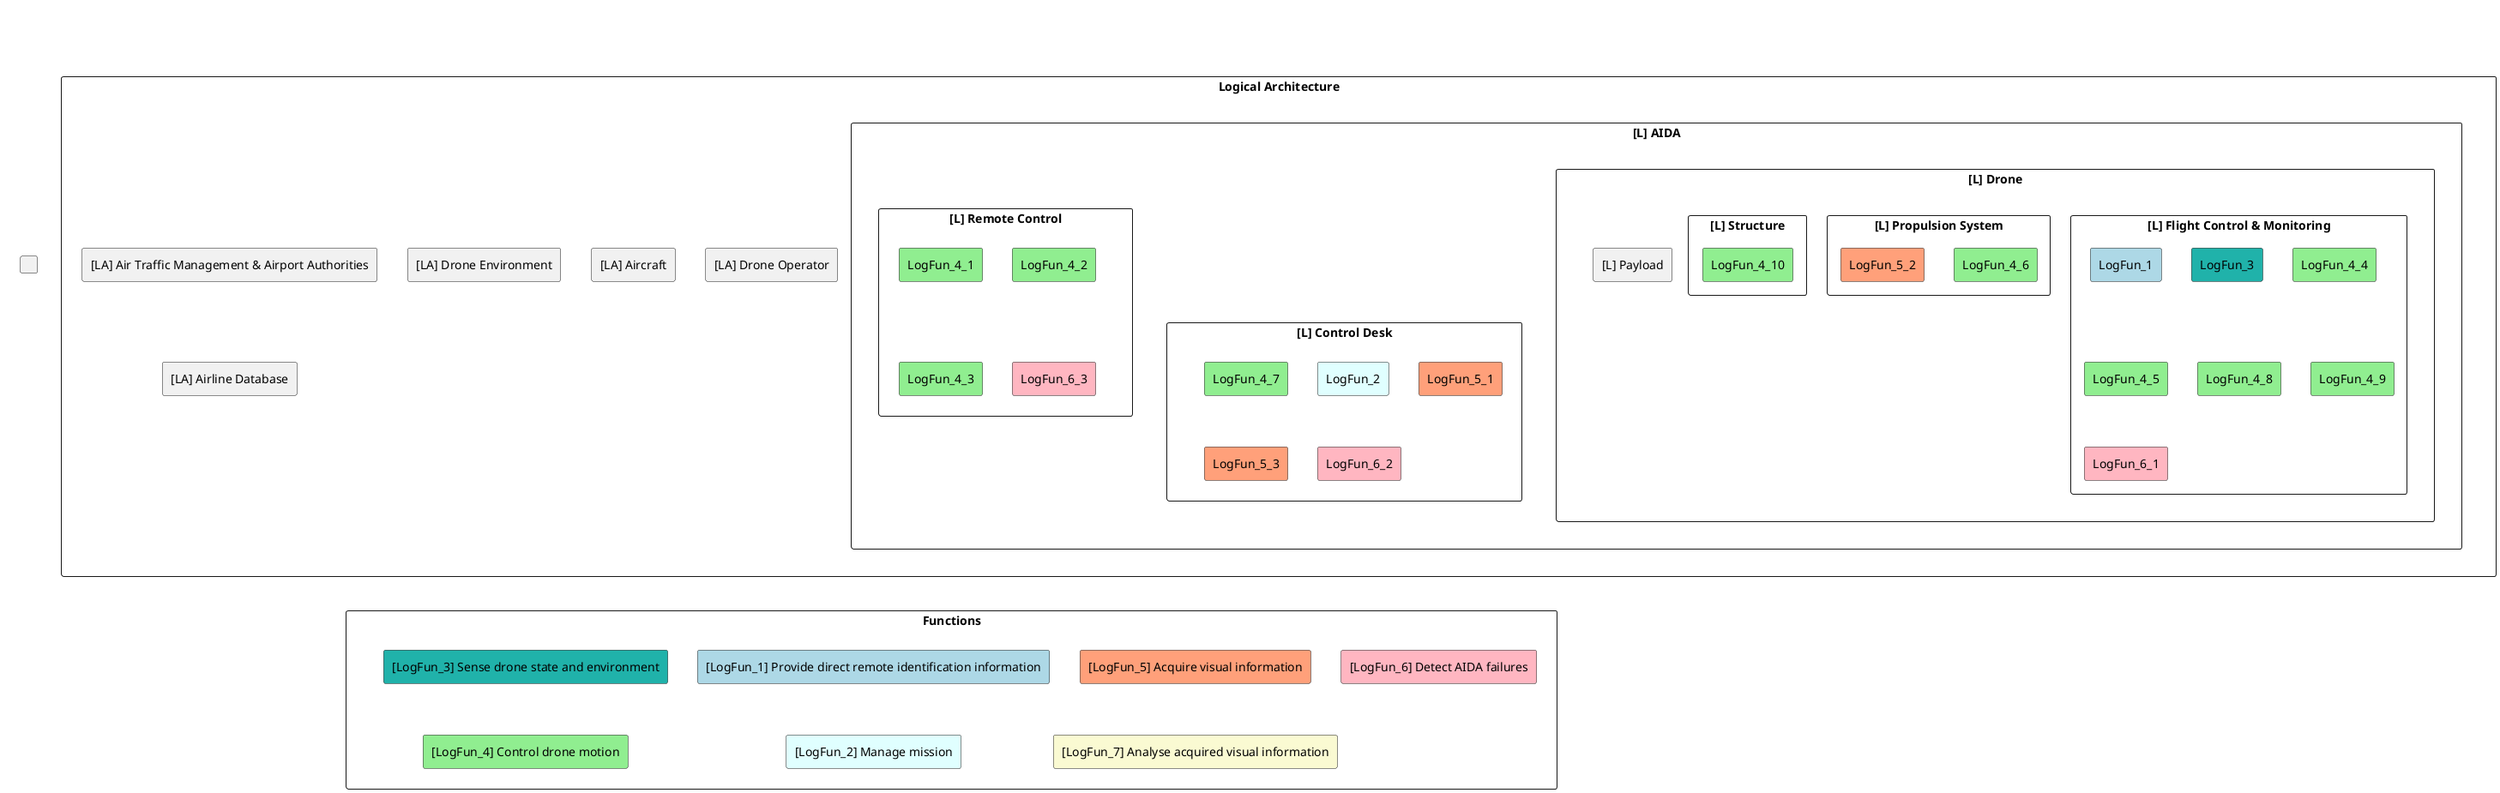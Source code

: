@startuml
!pragma useVerticalIf on        
rectangle LA as "Logical Architecture" {
    rectangle "[L] AIDA" {
        rectangle "[L] Drone" as Drone {
            rectangle FlightControl as "[L] Flight Control & Monitoring" {
                rectangle "LogFun_1" #lightblue
                rectangle "LogFun_3" #LightSeaGreen
                rectangle "LogFun_4_4" #LightGreen
                rectangle "LogFun_4_5" #LightGreen
                rectangle "LogFun_4_8" #LightGreen
                rectangle "LogFun_4_9" #LightGreen
                rectangle "LogFun_6_1" #LightPink
                
            }
            rectangle PL as "[L] Payload"
            rectangle PS as "[L] Propulsion System"{
                rectangle "LogFun_4_6" #LightGreen
                rectangle "LogFun_5_2" #LightSalmon
            }
            rectangle STR as "[L] Structure"{
                rectangle "LogFun_4_10" #LightGreen
            }
        }
        rectangle DESK as "[L] Control Desk" {
                rectangle "LogFun_4_7" #LightGreen
                rectangle "LogFun_2" #LightCyan
                rectangle "LogFun_5_1" #LightSalmon
                rectangle "LogFun_5_3" #LightSalmon
                rectangle "LogFun_6_2" #LightPink
            }
        rectangle REMOTE as "[L] Remote Control"{
                rectangle "LogFun_4_1" #LightGreen
                rectangle "LogFun_4_2" #LightGreen
                rectangle "LogFun_4_3" #LightGreen
                rectangle "LogFun_6_3" #LightPink
            }
    }
DESK -[hidden]u-> REMOTE
    rectangle OP as "[LA] Drone Operator"
    rectangle MGMNT as "[LA] Air Traffic Management & Airport Authorities"
    rectangle ENV as "[LA] Drone Environment"
    rectangle AC as "[LA] Aircraft"
    rectangle DTBS as "[LA] Airline Database"
}

rectangle "Functions" as Functions {
    rectangle LF1 as "[LogFun_1] Provide direct remote identification information" #lightblue
    rectangle LF2 as "[LogFun_2] Manage mission" #LightCyan
    rectangle LF3 as "[LogFun_3] Sense drone state and environment" #LightSeaGreen
    rectangle LF4 as "[LogFun_4] Control drone motion" #LightGreen
    rectangle LF5 as "[LogFun_5] Acquire visual information" #LightSalmon
    rectangle LF6 as "[LogFun_6] Detect AIDA failures" #LightPink
    rectangle LF7 as "[LogFun_7] Analyse acquired visual information" #LightGoldenRodYellow
}
LF1 -[hidden]d-> LF2
LF3 -[hidden]d-> LF4
rectangle HELP as " "
HELP -[hidden]r-> LA
HELP -[hidden]r-> Functions
LA --[hidden]d--> Functions
Drone -[hidden]l-> OP
AC -[hidden]l-> Drone
@enduml